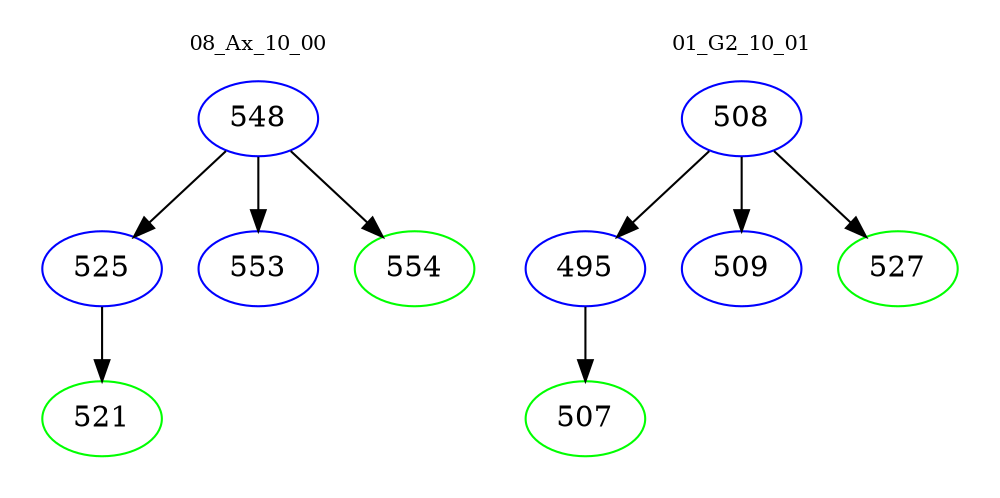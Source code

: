 digraph{
subgraph cluster_0 {
color = white
label = "08_Ax_10_00";
fontsize=10;
T0_548 [label="548", color="blue"]
T0_548 -> T0_525 [color="black"]
T0_525 [label="525", color="blue"]
T0_525 -> T0_521 [color="black"]
T0_521 [label="521", color="green"]
T0_548 -> T0_553 [color="black"]
T0_553 [label="553", color="blue"]
T0_548 -> T0_554 [color="black"]
T0_554 [label="554", color="green"]
}
subgraph cluster_1 {
color = white
label = "01_G2_10_01";
fontsize=10;
T1_508 [label="508", color="blue"]
T1_508 -> T1_495 [color="black"]
T1_495 [label="495", color="blue"]
T1_495 -> T1_507 [color="black"]
T1_507 [label="507", color="green"]
T1_508 -> T1_509 [color="black"]
T1_509 [label="509", color="blue"]
T1_508 -> T1_527 [color="black"]
T1_527 [label="527", color="green"]
}
}
